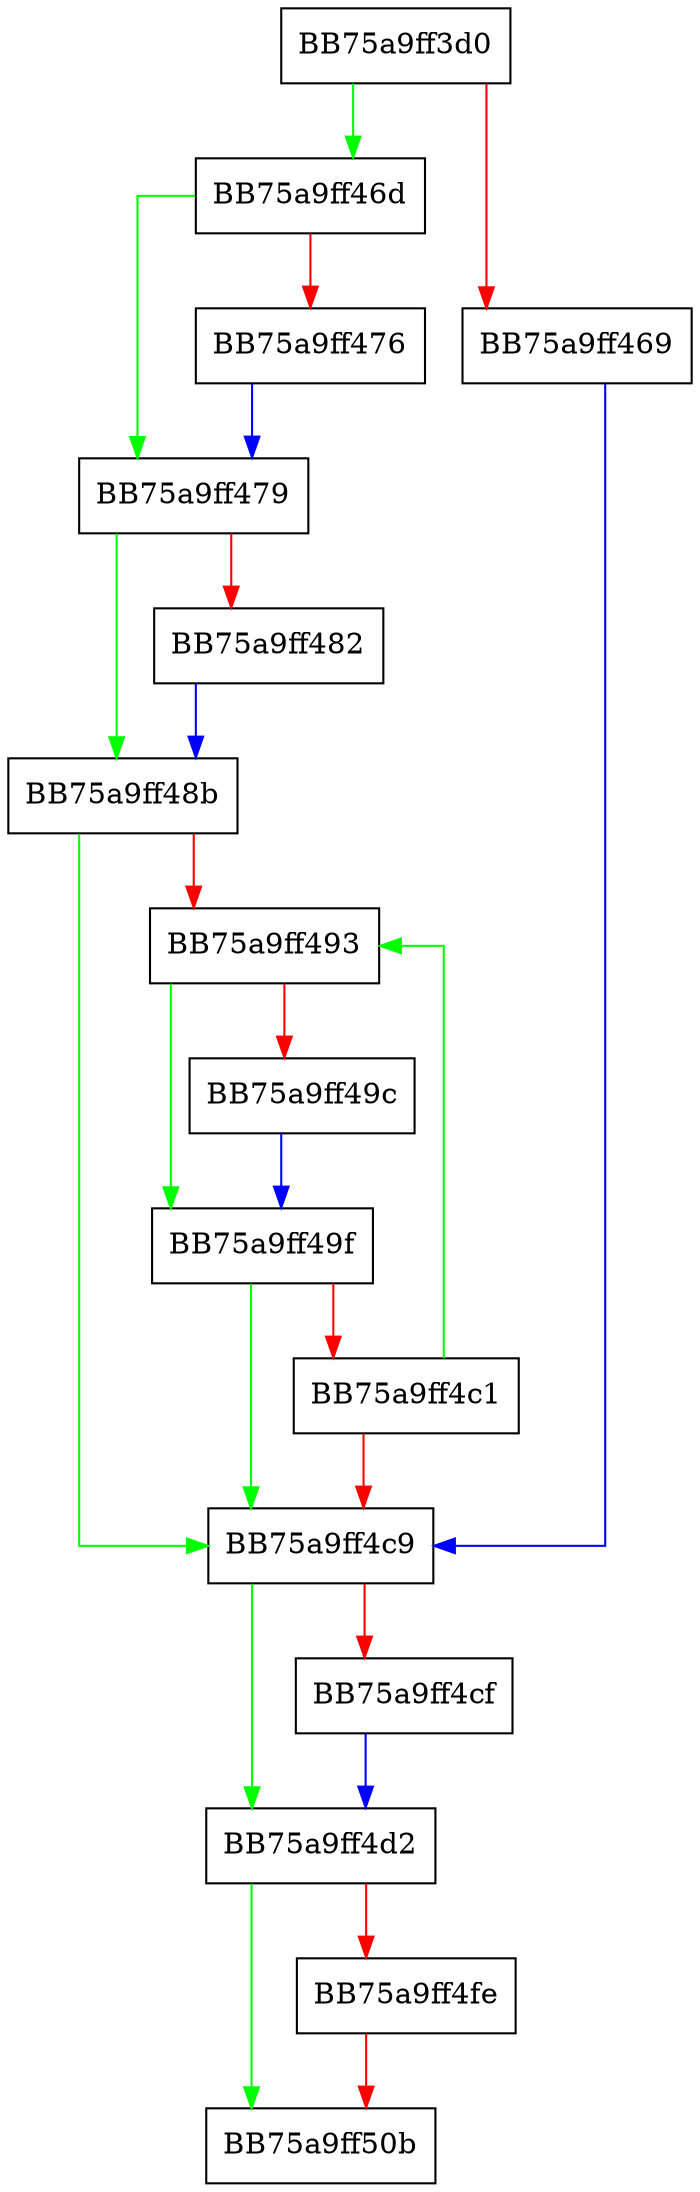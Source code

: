 digraph do_put {
  node [shape="box"];
  graph [splines=ortho];
  BB75a9ff3d0 -> BB75a9ff46d [color="green"];
  BB75a9ff3d0 -> BB75a9ff469 [color="red"];
  BB75a9ff469 -> BB75a9ff4c9 [color="blue"];
  BB75a9ff46d -> BB75a9ff479 [color="green"];
  BB75a9ff46d -> BB75a9ff476 [color="red"];
  BB75a9ff476 -> BB75a9ff479 [color="blue"];
  BB75a9ff479 -> BB75a9ff48b [color="green"];
  BB75a9ff479 -> BB75a9ff482 [color="red"];
  BB75a9ff482 -> BB75a9ff48b [color="blue"];
  BB75a9ff48b -> BB75a9ff4c9 [color="green"];
  BB75a9ff48b -> BB75a9ff493 [color="red"];
  BB75a9ff493 -> BB75a9ff49f [color="green"];
  BB75a9ff493 -> BB75a9ff49c [color="red"];
  BB75a9ff49c -> BB75a9ff49f [color="blue"];
  BB75a9ff49f -> BB75a9ff4c9 [color="green"];
  BB75a9ff49f -> BB75a9ff4c1 [color="red"];
  BB75a9ff4c1 -> BB75a9ff493 [color="green"];
  BB75a9ff4c1 -> BB75a9ff4c9 [color="red"];
  BB75a9ff4c9 -> BB75a9ff4d2 [color="green"];
  BB75a9ff4c9 -> BB75a9ff4cf [color="red"];
  BB75a9ff4cf -> BB75a9ff4d2 [color="blue"];
  BB75a9ff4d2 -> BB75a9ff50b [color="green"];
  BB75a9ff4d2 -> BB75a9ff4fe [color="red"];
  BB75a9ff4fe -> BB75a9ff50b [color="red"];
}